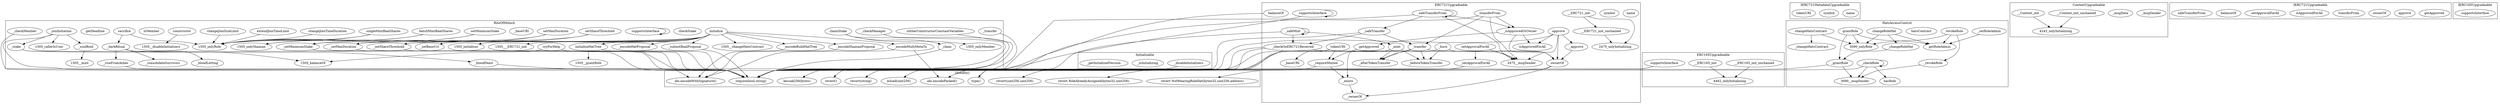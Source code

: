 strict digraph {
subgraph cluster_1505_RiteOfMoloch {
label = "RiteOfMoloch"
"1505_claimStake" [label="claimStake"]
"1505__encodeHatProposal" [label="_encodeHatProposal"]
"1505_batchMintBaalShares" [label="batchMintBaalShares"]
"1505__claim" [label="_claim"]
"1505_initializeHatTree" [label="initializeHatTree"]
"1505__darkRitual" [label="_darkRitual"]
"1505__checkManager" [label="_checkManager"]
"1505_changeJoinSizeLimit" [label="changeJoinSizeLimit"]
"1505__submitBaalProposal" [label="_submitBaalProposal"]
"1505__setBaseUri" [label="_setBaseUri"]
"1505_initialize" [label="initialize"]
"1505_checkStake" [label="checkStake"]
"1505_supportsInterface" [label="supportsInterface"]
"1505__setMinimumStake" [label="_setMinimumStake"]
"1505_setMinimumStake" [label="setMinimumStake"]
"1505__riseFromAshes" [label="_riseFromAshes"]
"1505__setMaxDuration" [label="_setMaxDuration"]
"1505_setShareThreshold" [label="setShareThreshold"]
"1505__baseURI" [label="_baseURI"]
"1505_changeJoinTimeDuration" [label="changeJoinTimeDuration"]
"1505_sacrifice" [label="sacrifice"]
"1505__encodeBuildHatTree" [label="_encodeBuildHatTree"]
"1505_constructor" [label="constructor"]
"1505_slitherConstructorConstantVariables" [label="slitherConstructorConstantVariables"]
"1505__transfer" [label="_transfer"]
"1505_extendJoinTimeLimit" [label="extendJoinTimeLimit"]
"1505__bloodLetting" [label="_bloodLetting"]
"1505__stake" [label="_stake"]
"1505__soulBind" [label="_soulBind"]
"1505_joinInitiation" [label="joinInitiation"]
"1505_isMember" [label="isMember"]
"1505__encodeShamanProposal" [label="_encodeShamanProposal"]
"1505__consolidateSurvivors" [label="_consolidateSurvivors"]
"1505_singleMintBaalShares" [label="singleMintBaalShares"]
"1505__setShareThreshold" [label="_setShareThreshold"]
"1505_getDeadline" [label="getDeadline"]
"1505_cryForHelp" [label="cryForHelp"]
"1505__bloodFeast" [label="_bloodFeast"]
"1505__checkMember" [label="_checkMember"]
"1505_setMaxDuration" [label="setMaxDuration"]
"1505__encodeMultiMetaTx" [label="_encodeMultiMetaTx"]
"1505_batchMintBaalShares" -> "1505_onlyRole"
"1505_supportsInterface" -> "1505_supportsInterface"
"1505_setShareThreshold" -> "1505_onlyRole"
"1505_initialize" -> "1505__encodeHatProposal"
"1505_initialize" -> "1505_initializer"
"1505_setMinimumStake" -> "1505_onlyRole"
"1505__darkRitual" -> "1505__riseFromAshes"
"1505__soulBind" -> "1505__mint"
"1505_joinInitiation" -> "1505__stake"
"1505_setMaxDuration" -> "1505_onlyRole"
"1505_singleMintBaalShares" -> "1505_onlyRole"
"1505_joinInitiation" -> "1505__soulBind"
"1505_initialize" -> "1505__encodeBuildHatTree"
"1505_initialize" -> "1505__submitBaalProposal"
"1505_setMaxDuration" -> "1505__setMaxDuration"
"1505_initialize" -> "1505__setShareThreshold"
"1505_initialize" -> "1505__encodeShamanProposal"
"1505_constructor" -> "1505__disableInitializers"
"1505_changeJoinTimeDuration" -> "1505_onlyRole"
"1505_changeJoinSizeLimit" -> "1505_onlyRole"
"1505_batchMintBaalShares" -> "1505_onlyShaman"
"1505_initialize" -> "1505_initializeHatTree"
"1505_initialize" -> "1505__setMinimumStake"
"1505_cryForHelp" -> "1505_balanceOf"
"1505_initialize" -> "1505__setBaseUri"
"1505_claimStake" -> "1505_onlyMember"
"1505__darkRitual" -> "1505__bloodLetting"
"1505_initialize" -> "1505__setMaxDuration"
"1505__darkRitual" -> "1505__consolidateSurvivors"
"1505_joinInitiation" -> "1505_callerIsUser"
"1505_claimStake" -> "1505__claim"
"1505__darkRitual" -> "1505__bloodFeast"
"1505_extendJoinTimeLimit" -> "1505_onlyRole"
"1505_initializeHatTree" -> "1505__grantRole"
"1505_initialize" -> "1505___ERC721_init"
"1505_sacrifice" -> "1505_onlyRole"
"1505_initialize" -> "1505__encodeMultiMetaTx"
"1505__stake" -> "1505_balanceOf"
"1505_setMinimumStake" -> "1505__setMinimumStake"
"1505_singleMintBaalShares" -> "1505_onlyShaman"
"1505_sacrifice" -> "1505__darkRitual"
"1505_initialize" -> "1505__changeHatsContract"
"1505_setShareThreshold" -> "1505__setShareThreshold"
}subgraph cluster_2475_ERC721Upgradeable {
label = "ERC721Upgradeable"
"2475__baseURI" [label="_baseURI"]
"2475__ownerOf" [label="_ownerOf"]
"2475___ERC721_init_unchained" [label="__ERC721_init_unchained"]
"2475_name" [label="name"]
"2475__approve" [label="_approve"]
"2475__setApprovalForAll" [label="_setApprovalForAll"]
"2475__requireMinted" [label="_requireMinted"]
"2475__isApprovedOrOwner" [label="_isApprovedOrOwner"]
"2475__afterTokenTransfer" [label="_afterTokenTransfer"]
"2475_ownerOf" [label="ownerOf"]
"2475_tokenURI" [label="tokenURI"]
"2475_setApprovalForAll" [label="setApprovalForAll"]
"2475__safeTransfer" [label="_safeTransfer"]
"2475__beforeTokenTransfer" [label="_beforeTokenTransfer"]
"2475_symbol" [label="symbol"]
"2475___ERC721_init" [label="__ERC721_init"]
"2475_safeTransferFrom" [label="safeTransferFrom"]
"2475_transferFrom" [label="transferFrom"]
"2475__exists" [label="_exists"]
"2475__burn" [label="_burn"]
"2475_approve" [label="approve"]
"2475_getApproved" [label="getApproved"]
"2475_balanceOf" [label="balanceOf"]
"2475_supportsInterface" [label="supportsInterface"]
"2475_isApprovedForAll" [label="isApprovedForAll"]
"2475__checkOnERC721Received" [label="_checkOnERC721Received"]
"2475__safeMint" [label="_safeMint"]
"2475__transfer" [label="_transfer"]
"2475__mint" [label="_mint"]
"2475_getApproved" -> "2475__requireMinted"
"2475_safeTransferFrom" -> "2475__safeTransfer"
"2475_setApprovalForAll" -> "2475__setApprovalForAll"
"2475_transferFrom" -> "2475__msgSender"
"2475__burn" -> "2475__beforeTokenTransfer"
"2475__mint" -> "2475__afterTokenTransfer"
"2475_safeTransferFrom" -> "2475__isApprovedOrOwner"
"2475_transferFrom" -> "2475__isApprovedOrOwner"
"2475__mint" -> "2475__exists"
"2475_approve" -> "2475_ownerOf"
"2475__isApprovedOrOwner" -> "2475_ownerOf"
"2475_approve" -> "2475__approve"
"2475__transfer" -> "2475_ownerOf"
"2475_transferFrom" -> "2475__transfer"
"2475__approve" -> "2475_ownerOf"
"2475_approve" -> "2475__msgSender"
"2475__exists" -> "2475__ownerOf"
"2475__safeMint" -> "2475__safeMint"
"2475__burn" -> "2475__afterTokenTransfer"
"2475__transfer" -> "2475__afterTokenTransfer"
"2475__safeTransfer" -> "2475__transfer"
"2475_tokenURI" -> "2475__baseURI"
"2475___ERC721_init" -> "2475___ERC721_init_unchained"
"2475__safeMint" -> "2475__checkOnERC721Received"
"2475__checkOnERC721Received" -> "2475__msgSender"
"2475__safeTransfer" -> "2475__checkOnERC721Received"
"2475_ownerOf" -> "2475__ownerOf"
"2475_tokenURI" -> "2475__requireMinted"
"2475_approve" -> "2475_isApprovedForAll"
"2475__isApprovedOrOwner" -> "2475_isApprovedForAll"
"2475__isApprovedOrOwner" -> "2475_getApproved"
"2475_safeTransferFrom" -> "2475__msgSender"
"2475__transfer" -> "2475__beforeTokenTransfer"
"2475__mint" -> "2475__beforeTokenTransfer"
"2475_supportsInterface" -> "2475_supportsInterface"
"2475__safeMint" -> "2475__mint"
"2475___ERC721_init_unchained" -> "2475_onlyInitializing"
"2475_safeTransferFrom" -> "2475_safeTransferFrom"
"2475__burn" -> "2475_ownerOf"
"2475__requireMinted" -> "2475__exists"
"2475___ERC721_init" -> "2475_onlyInitializing"
"2475_setApprovalForAll" -> "2475__msgSender"
}subgraph cluster_3756_Initializable {
label = "Initializable"
"3756__disableInitializers" [label="_disableInitializers"]
"3756__isInitializing" [label="_isInitializing"]
"3756__getInitializedVersion" [label="_getInitializedVersion"]
}subgraph cluster_3917_IERC721MetadataUpgradeable {
label = "IERC721MetadataUpgradeable"
"3917_name" [label="name"]
"3917_symbol" [label="symbol"]
"3917_tokenURI" [label="tokenURI"]
}subgraph cluster_4462_ERC165Upgradeable {
label = "ERC165Upgradeable"
"4462_supportsInterface" [label="supportsInterface"]
"4462___ERC165_init_unchained" [label="__ERC165_init_unchained"]
"4462___ERC165_init" [label="__ERC165_init"]
"4462___ERC165_init_unchained" -> "4462_onlyInitializing"
"4462___ERC165_init" -> "4462_onlyInitializing"
}subgraph cluster_3090_HatsAccessControl {
label = "HatsAccessControl"
"3090_getRoleAdmin" [label="getRoleAdmin"]
"3090__changeRoleHat" [label="_changeRoleHat"]
"3090__checkRole" [label="_checkRole"]
"3090_grantRole" [label="grantRole"]
"3090__grantRole" [label="_grantRole"]
"3090_hasRole" [label="hasRole"]
"3090_revokeRole" [label="revokeRole"]
"3090__revokeRole" [label="_revokeRole"]
"3090_hatsContract" [label="hatsContract"]
"3090_changeRoleHat" [label="changeRoleHat"]
"3090_changeHatsContract" [label="changeHatsContract"]
"3090__setRoleAdmin" [label="_setRoleAdmin"]
"3090__changeHatsContract" [label="_changeHatsContract"]
"3090__setRoleAdmin" -> "3090_getRoleAdmin"
"3090_revokeRole" -> "3090_getRoleAdmin"
"3090_grantRole" -> "3090_onlyRole"
"3090_changeRoleHat" -> "3090_getRoleAdmin"
"3090_changeHatsContract" -> "3090__changeHatsContract"
"3090__checkRole" -> "3090__checkRole"
"3090_changeHatsContract" -> "3090_onlyRole"
"3090__grantRole" -> "3090__msgSender"
"3090_revokeRole" -> "3090__revokeRole"
"3090_grantRole" -> "3090_getRoleAdmin"
"3090_revokeRole" -> "3090_onlyRole"
"3090_grantRole" -> "3090__grantRole"
"3090_changeRoleHat" -> "3090__changeRoleHat"
"3090__checkRole" -> "3090__msgSender"
"3090__revokeRole" -> "3090__msgSender"
"3090__checkRole" -> "3090_hasRole"
"3090__changeRoleHat" -> "3090__grantRole"
"3090_changeRoleHat" -> "3090_onlyRole"
}subgraph cluster_4243_ContextUpgradeable {
label = "ContextUpgradeable"
"4243__msgSender" [label="_msgSender"]
"4243__msgData" [label="_msgData"]
"4243___Context_init_unchained" [label="__Context_init_unchained"]
"4243___Context_init" [label="__Context_init"]
"4243___Context_init_unchained" -> "4243_onlyInitializing"
"4243___Context_init" -> "4243_onlyInitializing"
}subgraph cluster_3890_IERC721Upgradeable {
label = "IERC721Upgradeable"
"3890_getApproved" [label="getApproved"]
"3890_approve" [label="approve"]
"3890_ownerOf" [label="ownerOf"]
"3890_transferFrom" [label="transferFrom"]
"3890_isApprovedForAll" [label="isApprovedForAll"]
"3890_setApprovalForAll" [label="setApprovalForAll"]
"3890_balanceOf" [label="balanceOf"]
"3890_safeTransferFrom" [label="safeTransferFrom"]
}subgraph cluster_4474_IERC165Upgradeable {
label = "IERC165Upgradeable"
"4474_supportsInterface" [label="supportsInterface"]
}subgraph cluster_solidity {
label = "[Solidity]"
"keccak256(bytes)" 
"type()" 
"abi.encodePacked()" 
"abi.encodeWithSignature()" 
"revert(string)" 
"revert NotWearingRoleHat(bytes32,uint256,address)" 
"mload(uint256)" 
"revert(uint256,uint256)" 
"revert RoleAlreadyAssigned(bytes32,uint256)" 
"revert()" 
"require(bool,string)" 
"3756__disableInitializers" -> "require(bool,string)"
"2475__setApprovalForAll" -> "require(bool,string)"
"2475_ownerOf" -> "require(bool,string)"
"2475__safeMint" -> "require(bool,string)"
"2475_balanceOf" -> "require(bool,string)"
"1505__encodeHatProposal" -> "abi.encodeWithSignature()"
"2475__checkOnERC721Received" -> "revert(uint256,uint256)"
"1505__encodeMultiMetaTx" -> "abi.encodeWithSignature()"
"1505__encodeMultiMetaTx" -> "abi.encodePacked()"
"1505__riseFromAshes" -> "require(bool,string)"
"1505__encodeShamanProposal" -> "abi.encodeWithSignature()"
"2475_transferFrom" -> "require(bool,string)"
"2475_safeTransferFrom" -> "require(bool,string)"
"2475__requireMinted" -> "require(bool,string)"
"1505_claimStake" -> "require(bool,string)"
"1505_cryForHelp" -> "require(bool,string)"
"3090__checkRole" -> "revert NotWearingRoleHat(bytes32,uint256,address)"
"1505__stake" -> "require(bool,string)"
"2475__checkOnERC721Received" -> "mload(uint256)"
"1505_joinInitiation" -> "require(bool,string)"
"1505__claim" -> "require(bool,string)"
"3090__grantRole" -> "revert RoleAlreadyAssigned(bytes32,uint256)"
"1505__setMinimumStake" -> "require(bool,string)"
"1505_initializeHatTree" -> "require(bool,string)"
"1505__bloodFeast" -> "require(bool,string)"
"1505__checkMember" -> "require(bool,string)"
"2475__safeTransfer" -> "require(bool,string)"
"1505__transfer" -> "revert()"
"2475__mint" -> "require(bool,string)"
"2475_tokenURI" -> "abi.encodePacked()"
"2475__transfer" -> "require(bool,string)"
"1505__encodeBuildHatTree" -> "abi.encodeWithSignature()"
"1505__submitBaalProposal" -> "require(bool,string)"
"1505__setMaxDuration" -> "require(bool,string)"
"4462_supportsInterface" -> "type()"
"1505__checkManager" -> "require(bool,string)"
"1505_slitherConstructorConstantVariables" -> "keccak256(bytes)"
"1505__setShareThreshold" -> "require(bool,string)"
"2475__checkOnERC721Received" -> "revert(string)"
"2475_approve" -> "require(bool,string)"
"2475_supportsInterface" -> "type()"
}
}